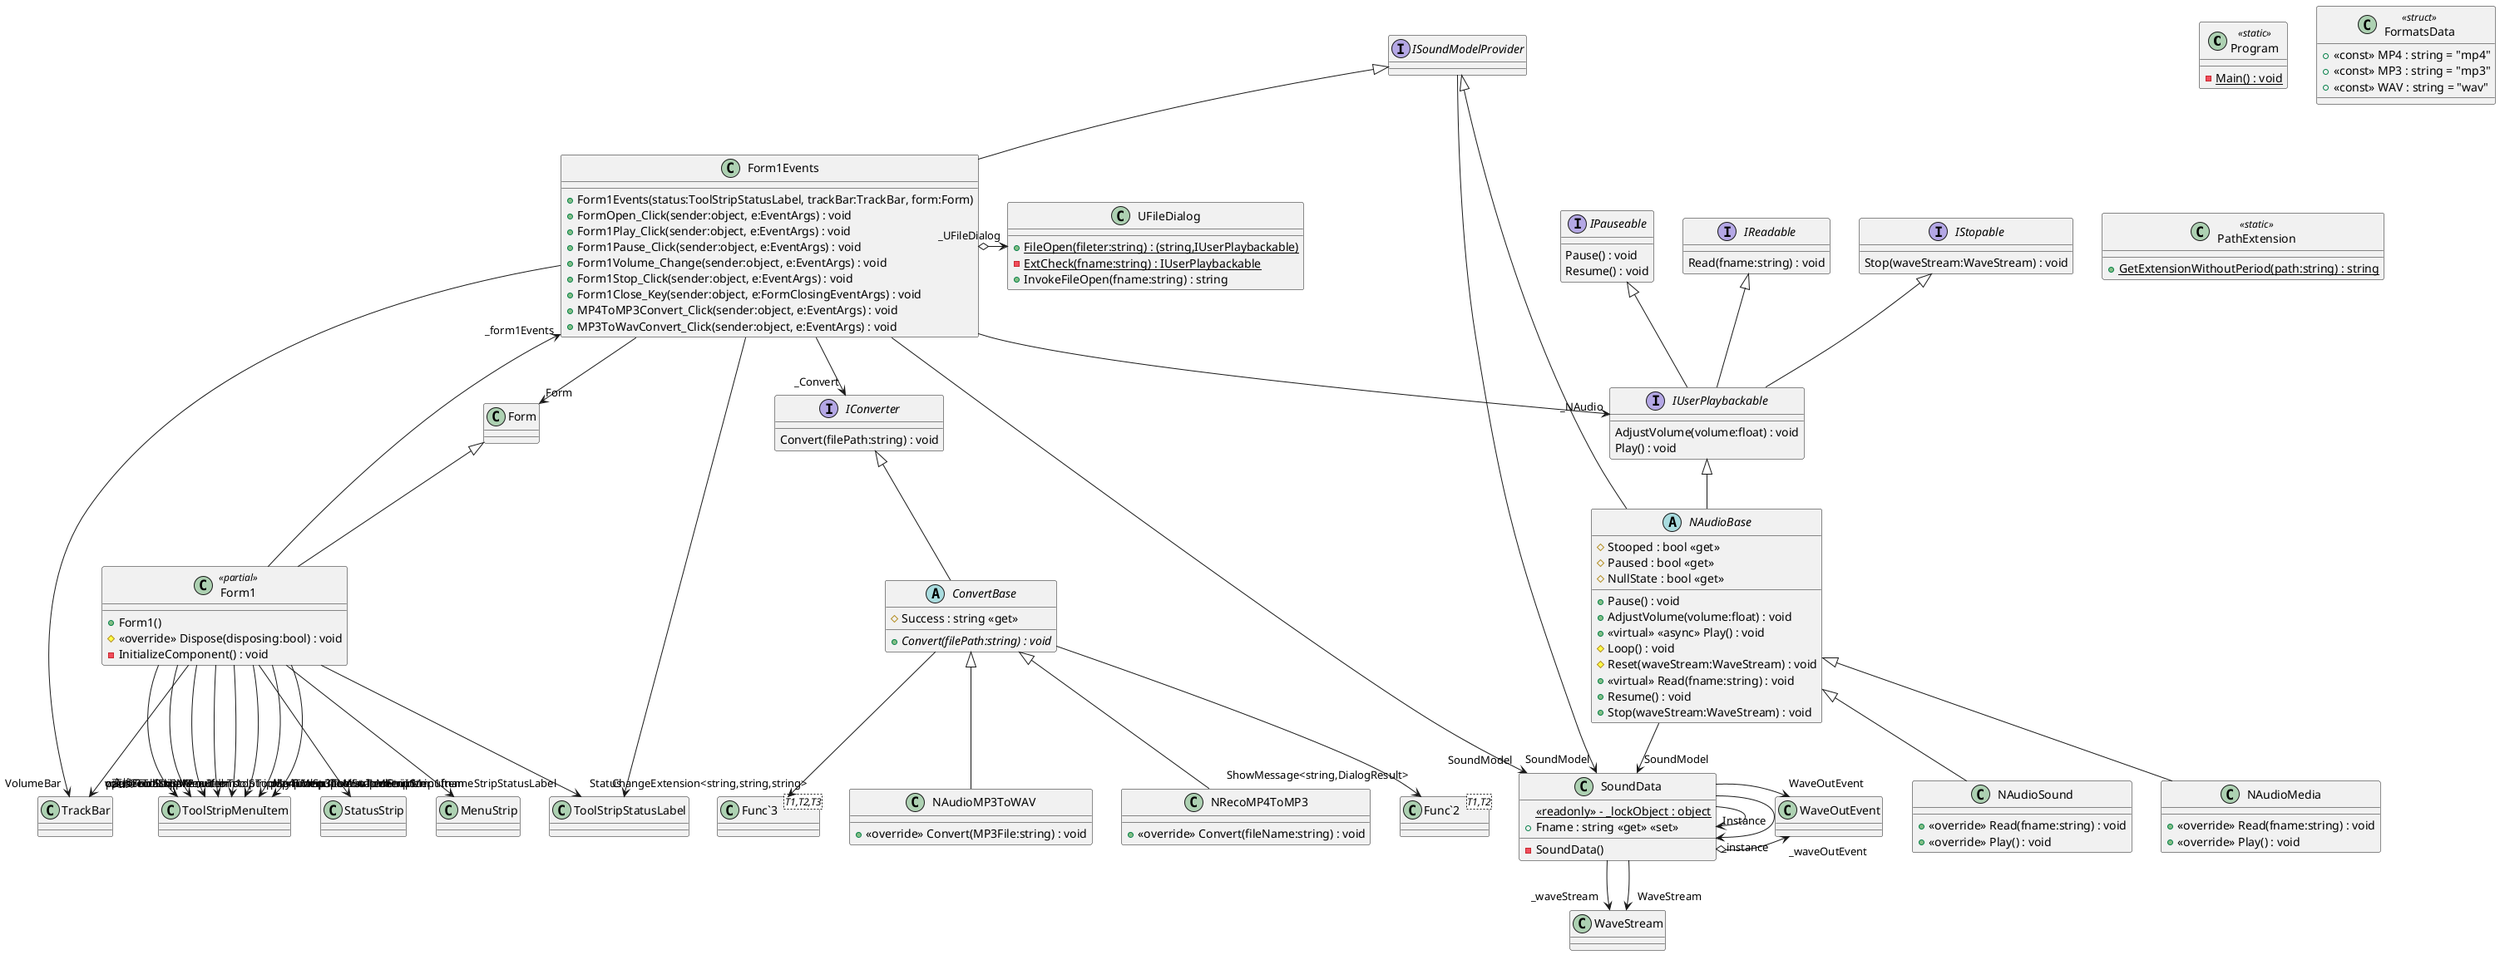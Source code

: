 @startuml
class Program <<static>> {
    {static} - Main() : void
}
class Form1Events {
    + Form1Events(status:ToolStripStatusLabel, trackBar:TrackBar, form:Form)
    + FormOpen_Click(sender:object, e:EventArgs) : void
    + Form1Play_Click(sender:object, e:EventArgs) : void
    + Form1Pause_Click(sender:object, e:EventArgs) : void
    + Form1Volume_Change(sender:object, e:EventArgs) : void
    + Form1Stop_Click(sender:object, e:EventArgs) : void
    + Form1Close_Key(sender:object, e:FormClosingEventArgs) : void
    + MP4ToMP3Convert_Click(sender:object, e:EventArgs) : void
    + MP3ToWavConvert_Click(sender:object, e:EventArgs) : void
}
ISoundModelProvider <|-- Form1Events
Form1Events --> "_NAudio" IUserPlaybackable
Form1Events --> "_Convert" IConverter
Form1Events o-> "_UFileDialog" UFileDialog
Form1Events --> "SoundModel" SoundData
Form1Events --> "Status" ToolStripStatusLabel
Form1Events --> "VolumeBar" TrackBar
Form1Events --> "Form" Form
interface ISoundModelProvider {
}
ISoundModelProvider --> "SoundModel" SoundData
class UFileDialog {
    + {static} FileOpen(fileter:string) : (string,IUserPlaybackable)
    {static} - ExtCheck(fname:string) : IUserPlaybackable
    + InvokeFileOpen(fname:string) : string
}
class FormatsData <<struct>> {
    + <<const>> MP4 : string = "mp4"
    + <<const>> MP3 : string = "mp3"
    + <<const>> WAV : string = "wav"
}
class SoundData {
    {static} <<readonly>> - _lockObject : object
    + Fname : string <<get>> <<set>>
    - SoundData()
}
SoundData o-> "_waveOutEvent" WaveOutEvent
SoundData --> "_waveStream" WaveStream
SoundData --> "WaveOutEvent" WaveOutEvent
SoundData --> "WaveStream" WaveStream
SoundData --> "Instance" SoundData
SoundData --> "_instance" SoundData
class Form1 <<partial>> {
    + Form1()
}
Form <|-- Form1
Form1 --> "_form1Events" Form1Events
class Form1 <<partial>> {
    # <<override>> Dispose(disposing:bool) : void
    - InitializeComponent() : void
}
Form1 --> "menuStrip1" MenuStrip
Form1 --> "ファイルToolStripMenuItem" ToolStripMenuItem
Form1 --> "openToolStripMenuItem" ToolStripMenuItem
Form1 --> "playToolStripMenuItem" ToolStripMenuItem
Form1 --> "stopToolStripMenuItem" ToolStripMenuItem
Form1 --> "volumeTrackBar" TrackBar
Form1 --> "statusStrip1" StatusStrip
Form1 --> "fnameStripStatusLabel" ToolStripStatusLabel
Form1 --> "変換ToolStripMenuItem" ToolStripMenuItem
Form1 --> "mp4Tomp3ToolStripMenuItem" ToolStripMenuItem
Form1 --> "mp3ToWavToolStripMenuItem" ToolStripMenuItem
Form1 --> "pauseToolStripMenuItem1" ToolStripMenuItem
class PathExtension <<static>> {
    + {static} GetExtensionWithoutPeriod(path:string) : string
}
interface IPauseable {
    Pause() : void
    Resume() : void
}
interface IReadable {
    Read(fname:string) : void
}
interface IStopable {
    Stop(waveStream:WaveStream) : void
}
interface IUserPlaybackable {
    AdjustVolume(volume:float) : void
    Play() : void
}
IReadable <|-- IUserPlaybackable
IPauseable <|-- IUserPlaybackable
IStopable <|-- IUserPlaybackable
abstract class NAudioBase {
    # Stooped : bool <<get>>
    # Paused : bool <<get>>
    # NullState : bool <<get>>
    + Pause() : void
    + AdjustVolume(volume:float) : void
    + <<virtual>> <<async>> Play() : void
    # Loop() : void
    # Reset(waveStream:WaveStream) : void
    + <<virtual>> Read(fname:string) : void
    + Resume() : void
    + Stop(waveStream:WaveStream) : void
}
IUserPlaybackable <|-- NAudioBase
ISoundModelProvider <|-- NAudioBase
NAudioBase --> "SoundModel" SoundData
class NAudioMedia {
    + <<override>> Read(fname:string) : void
    + <<override>> Play() : void
}
NAudioBase <|-- NAudioMedia
class NAudioSound {
    + <<override>> Read(fname:string) : void
    + <<override>> Play() : void
}
NAudioBase <|-- NAudioSound
abstract class ConvertBase {
    # Success : string <<get>>
    + {abstract} Convert(filePath:string) : void
}
class "Func`2"<T1,T2> {
}
class "Func`3"<T1,T2,T3> {
}
IConverter <|-- ConvertBase
ConvertBase --> "ShowMessage<string,DialogResult>" "Func`2"
ConvertBase --> "ChangeExtension<string,string,string>" "Func`3"
interface IConverter {
    Convert(filePath:string) : void
}
class NAudioMP3ToWAV {
    + <<override>> Convert(MP3File:string) : void
}
ConvertBase <|-- NAudioMP3ToWAV
class NRecoMP4ToMP3 {
    + <<override>> Convert(fileName:string) : void
}
ConvertBase <|-- NRecoMP4ToMP3
@enduml
